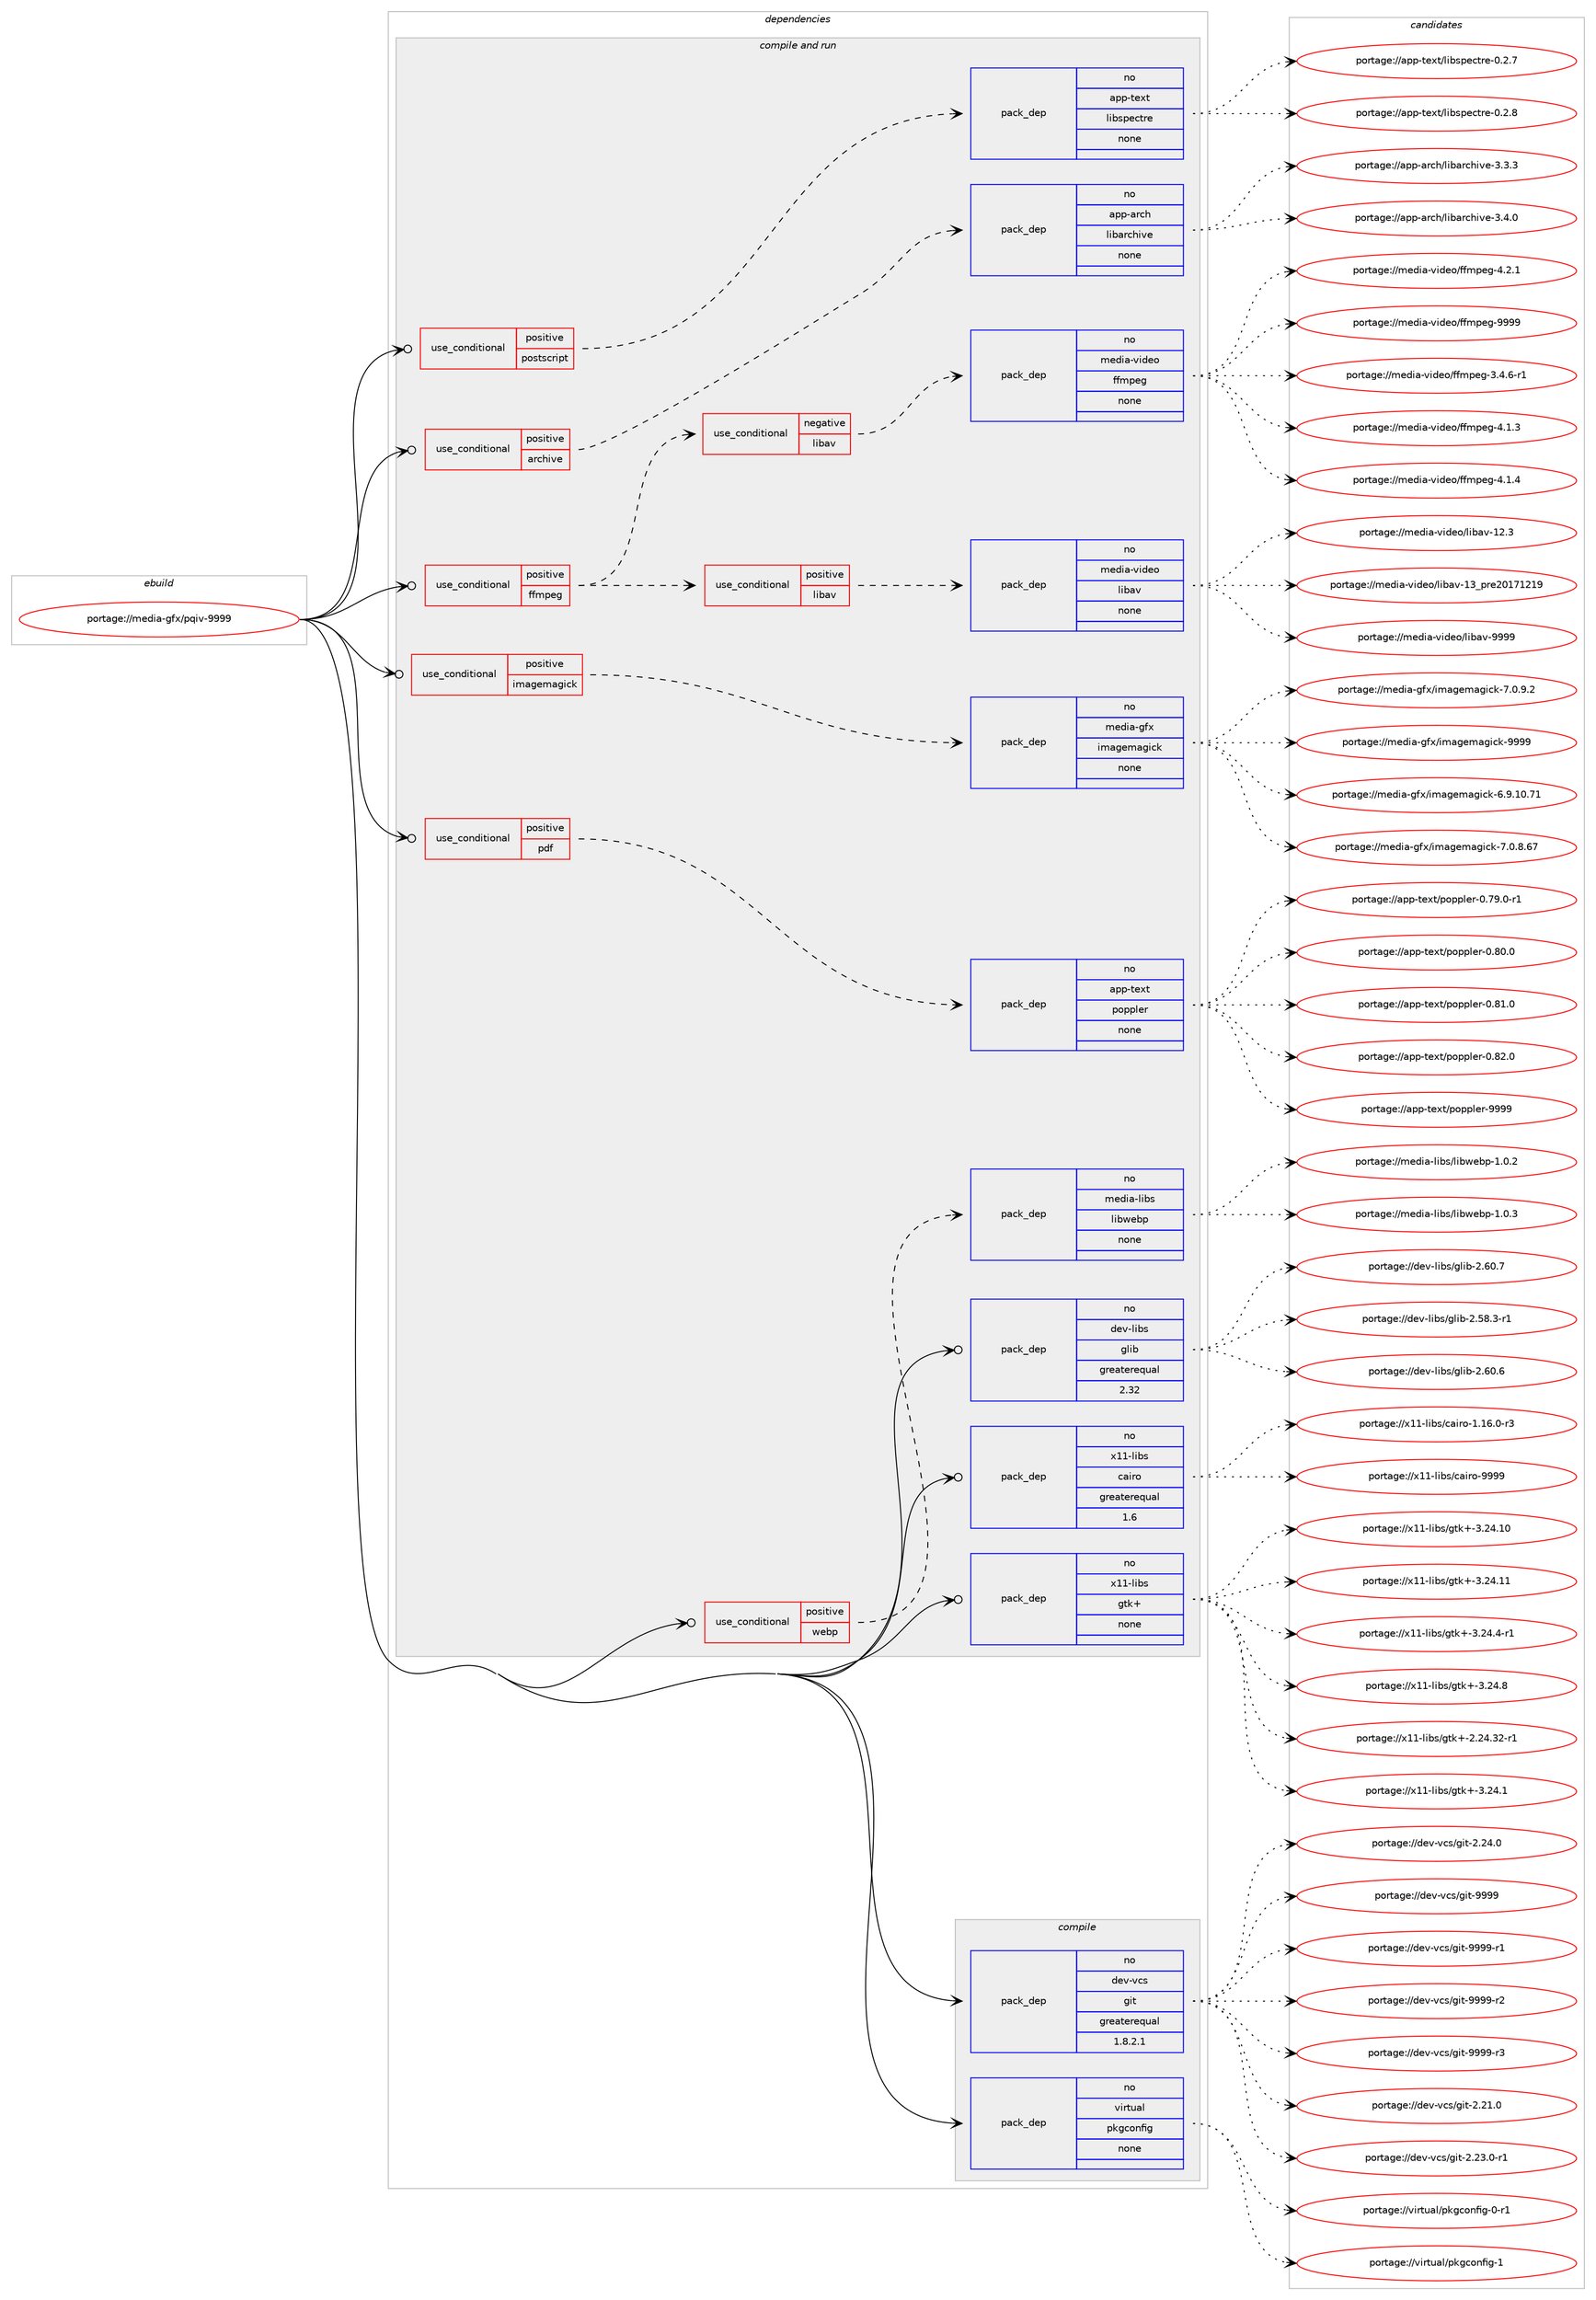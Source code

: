 digraph prolog {

# *************
# Graph options
# *************

newrank=true;
concentrate=true;
compound=true;
graph [rankdir=LR,fontname=Helvetica,fontsize=10,ranksep=1.5];#, ranksep=2.5, nodesep=0.2];
edge  [arrowhead=vee];
node  [fontname=Helvetica,fontsize=10];

# **********
# The ebuild
# **********

subgraph cluster_leftcol {
color=gray;
rank=same;
label=<<i>ebuild</i>>;
id [label="portage://media-gfx/pqiv-9999", color=red, width=4, href="../media-gfx/pqiv-9999.svg"];
}

# ****************
# The dependencies
# ****************

subgraph cluster_midcol {
color=gray;
label=<<i>dependencies</i>>;
subgraph cluster_compile {
fillcolor="#eeeeee";
style=filled;
label=<<i>compile</i>>;
subgraph pack231995 {
dependency316005 [label=<<TABLE BORDER="0" CELLBORDER="1" CELLSPACING="0" CELLPADDING="4" WIDTH="220"><TR><TD ROWSPAN="6" CELLPADDING="30">pack_dep</TD></TR><TR><TD WIDTH="110">no</TD></TR><TR><TD>dev-vcs</TD></TR><TR><TD>git</TD></TR><TR><TD>greaterequal</TD></TR><TR><TD>1.8.2.1</TD></TR></TABLE>>, shape=none, color=blue];
}
id:e -> dependency316005:w [weight=20,style="solid",arrowhead="vee"];
subgraph pack231996 {
dependency316006 [label=<<TABLE BORDER="0" CELLBORDER="1" CELLSPACING="0" CELLPADDING="4" WIDTH="220"><TR><TD ROWSPAN="6" CELLPADDING="30">pack_dep</TD></TR><TR><TD WIDTH="110">no</TD></TR><TR><TD>virtual</TD></TR><TR><TD>pkgconfig</TD></TR><TR><TD>none</TD></TR><TR><TD></TD></TR></TABLE>>, shape=none, color=blue];
}
id:e -> dependency316006:w [weight=20,style="solid",arrowhead="vee"];
}
subgraph cluster_compileandrun {
fillcolor="#eeeeee";
style=filled;
label=<<i>compile and run</i>>;
subgraph cond78921 {
dependency316007 [label=<<TABLE BORDER="0" CELLBORDER="1" CELLSPACING="0" CELLPADDING="4"><TR><TD ROWSPAN="3" CELLPADDING="10">use_conditional</TD></TR><TR><TD>positive</TD></TR><TR><TD>archive</TD></TR></TABLE>>, shape=none, color=red];
subgraph pack231997 {
dependency316008 [label=<<TABLE BORDER="0" CELLBORDER="1" CELLSPACING="0" CELLPADDING="4" WIDTH="220"><TR><TD ROWSPAN="6" CELLPADDING="30">pack_dep</TD></TR><TR><TD WIDTH="110">no</TD></TR><TR><TD>app-arch</TD></TR><TR><TD>libarchive</TD></TR><TR><TD>none</TD></TR><TR><TD></TD></TR></TABLE>>, shape=none, color=blue];
}
dependency316007:e -> dependency316008:w [weight=20,style="dashed",arrowhead="vee"];
}
id:e -> dependency316007:w [weight=20,style="solid",arrowhead="odotvee"];
subgraph cond78922 {
dependency316009 [label=<<TABLE BORDER="0" CELLBORDER="1" CELLSPACING="0" CELLPADDING="4"><TR><TD ROWSPAN="3" CELLPADDING="10">use_conditional</TD></TR><TR><TD>positive</TD></TR><TR><TD>ffmpeg</TD></TR></TABLE>>, shape=none, color=red];
subgraph cond78923 {
dependency316010 [label=<<TABLE BORDER="0" CELLBORDER="1" CELLSPACING="0" CELLPADDING="4"><TR><TD ROWSPAN="3" CELLPADDING="10">use_conditional</TD></TR><TR><TD>negative</TD></TR><TR><TD>libav</TD></TR></TABLE>>, shape=none, color=red];
subgraph pack231998 {
dependency316011 [label=<<TABLE BORDER="0" CELLBORDER="1" CELLSPACING="0" CELLPADDING="4" WIDTH="220"><TR><TD ROWSPAN="6" CELLPADDING="30">pack_dep</TD></TR><TR><TD WIDTH="110">no</TD></TR><TR><TD>media-video</TD></TR><TR><TD>ffmpeg</TD></TR><TR><TD>none</TD></TR><TR><TD></TD></TR></TABLE>>, shape=none, color=blue];
}
dependency316010:e -> dependency316011:w [weight=20,style="dashed",arrowhead="vee"];
}
dependency316009:e -> dependency316010:w [weight=20,style="dashed",arrowhead="vee"];
subgraph cond78924 {
dependency316012 [label=<<TABLE BORDER="0" CELLBORDER="1" CELLSPACING="0" CELLPADDING="4"><TR><TD ROWSPAN="3" CELLPADDING="10">use_conditional</TD></TR><TR><TD>positive</TD></TR><TR><TD>libav</TD></TR></TABLE>>, shape=none, color=red];
subgraph pack231999 {
dependency316013 [label=<<TABLE BORDER="0" CELLBORDER="1" CELLSPACING="0" CELLPADDING="4" WIDTH="220"><TR><TD ROWSPAN="6" CELLPADDING="30">pack_dep</TD></TR><TR><TD WIDTH="110">no</TD></TR><TR><TD>media-video</TD></TR><TR><TD>libav</TD></TR><TR><TD>none</TD></TR><TR><TD></TD></TR></TABLE>>, shape=none, color=blue];
}
dependency316012:e -> dependency316013:w [weight=20,style="dashed",arrowhead="vee"];
}
dependency316009:e -> dependency316012:w [weight=20,style="dashed",arrowhead="vee"];
}
id:e -> dependency316009:w [weight=20,style="solid",arrowhead="odotvee"];
subgraph cond78925 {
dependency316014 [label=<<TABLE BORDER="0" CELLBORDER="1" CELLSPACING="0" CELLPADDING="4"><TR><TD ROWSPAN="3" CELLPADDING="10">use_conditional</TD></TR><TR><TD>positive</TD></TR><TR><TD>imagemagick</TD></TR></TABLE>>, shape=none, color=red];
subgraph pack232000 {
dependency316015 [label=<<TABLE BORDER="0" CELLBORDER="1" CELLSPACING="0" CELLPADDING="4" WIDTH="220"><TR><TD ROWSPAN="6" CELLPADDING="30">pack_dep</TD></TR><TR><TD WIDTH="110">no</TD></TR><TR><TD>media-gfx</TD></TR><TR><TD>imagemagick</TD></TR><TR><TD>none</TD></TR><TR><TD></TD></TR></TABLE>>, shape=none, color=blue];
}
dependency316014:e -> dependency316015:w [weight=20,style="dashed",arrowhead="vee"];
}
id:e -> dependency316014:w [weight=20,style="solid",arrowhead="odotvee"];
subgraph cond78926 {
dependency316016 [label=<<TABLE BORDER="0" CELLBORDER="1" CELLSPACING="0" CELLPADDING="4"><TR><TD ROWSPAN="3" CELLPADDING="10">use_conditional</TD></TR><TR><TD>positive</TD></TR><TR><TD>pdf</TD></TR></TABLE>>, shape=none, color=red];
subgraph pack232001 {
dependency316017 [label=<<TABLE BORDER="0" CELLBORDER="1" CELLSPACING="0" CELLPADDING="4" WIDTH="220"><TR><TD ROWSPAN="6" CELLPADDING="30">pack_dep</TD></TR><TR><TD WIDTH="110">no</TD></TR><TR><TD>app-text</TD></TR><TR><TD>poppler</TD></TR><TR><TD>none</TD></TR><TR><TD></TD></TR></TABLE>>, shape=none, color=blue];
}
dependency316016:e -> dependency316017:w [weight=20,style="dashed",arrowhead="vee"];
}
id:e -> dependency316016:w [weight=20,style="solid",arrowhead="odotvee"];
subgraph cond78927 {
dependency316018 [label=<<TABLE BORDER="0" CELLBORDER="1" CELLSPACING="0" CELLPADDING="4"><TR><TD ROWSPAN="3" CELLPADDING="10">use_conditional</TD></TR><TR><TD>positive</TD></TR><TR><TD>postscript</TD></TR></TABLE>>, shape=none, color=red];
subgraph pack232002 {
dependency316019 [label=<<TABLE BORDER="0" CELLBORDER="1" CELLSPACING="0" CELLPADDING="4" WIDTH="220"><TR><TD ROWSPAN="6" CELLPADDING="30">pack_dep</TD></TR><TR><TD WIDTH="110">no</TD></TR><TR><TD>app-text</TD></TR><TR><TD>libspectre</TD></TR><TR><TD>none</TD></TR><TR><TD></TD></TR></TABLE>>, shape=none, color=blue];
}
dependency316018:e -> dependency316019:w [weight=20,style="dashed",arrowhead="vee"];
}
id:e -> dependency316018:w [weight=20,style="solid",arrowhead="odotvee"];
subgraph cond78928 {
dependency316020 [label=<<TABLE BORDER="0" CELLBORDER="1" CELLSPACING="0" CELLPADDING="4"><TR><TD ROWSPAN="3" CELLPADDING="10">use_conditional</TD></TR><TR><TD>positive</TD></TR><TR><TD>webp</TD></TR></TABLE>>, shape=none, color=red];
subgraph pack232003 {
dependency316021 [label=<<TABLE BORDER="0" CELLBORDER="1" CELLSPACING="0" CELLPADDING="4" WIDTH="220"><TR><TD ROWSPAN="6" CELLPADDING="30">pack_dep</TD></TR><TR><TD WIDTH="110">no</TD></TR><TR><TD>media-libs</TD></TR><TR><TD>libwebp</TD></TR><TR><TD>none</TD></TR><TR><TD></TD></TR></TABLE>>, shape=none, color=blue];
}
dependency316020:e -> dependency316021:w [weight=20,style="dashed",arrowhead="vee"];
}
id:e -> dependency316020:w [weight=20,style="solid",arrowhead="odotvee"];
subgraph pack232004 {
dependency316022 [label=<<TABLE BORDER="0" CELLBORDER="1" CELLSPACING="0" CELLPADDING="4" WIDTH="220"><TR><TD ROWSPAN="6" CELLPADDING="30">pack_dep</TD></TR><TR><TD WIDTH="110">no</TD></TR><TR><TD>dev-libs</TD></TR><TR><TD>glib</TD></TR><TR><TD>greaterequal</TD></TR><TR><TD>2.32</TD></TR></TABLE>>, shape=none, color=blue];
}
id:e -> dependency316022:w [weight=20,style="solid",arrowhead="odotvee"];
subgraph pack232005 {
dependency316023 [label=<<TABLE BORDER="0" CELLBORDER="1" CELLSPACING="0" CELLPADDING="4" WIDTH="220"><TR><TD ROWSPAN="6" CELLPADDING="30">pack_dep</TD></TR><TR><TD WIDTH="110">no</TD></TR><TR><TD>x11-libs</TD></TR><TR><TD>cairo</TD></TR><TR><TD>greaterequal</TD></TR><TR><TD>1.6</TD></TR></TABLE>>, shape=none, color=blue];
}
id:e -> dependency316023:w [weight=20,style="solid",arrowhead="odotvee"];
subgraph pack232006 {
dependency316024 [label=<<TABLE BORDER="0" CELLBORDER="1" CELLSPACING="0" CELLPADDING="4" WIDTH="220"><TR><TD ROWSPAN="6" CELLPADDING="30">pack_dep</TD></TR><TR><TD WIDTH="110">no</TD></TR><TR><TD>x11-libs</TD></TR><TR><TD>gtk+</TD></TR><TR><TD>none</TD></TR><TR><TD></TD></TR></TABLE>>, shape=none, color=blue];
}
id:e -> dependency316024:w [weight=20,style="solid",arrowhead="odotvee"];
}
subgraph cluster_run {
fillcolor="#eeeeee";
style=filled;
label=<<i>run</i>>;
}
}

# **************
# The candidates
# **************

subgraph cluster_choices {
rank=same;
color=gray;
label=<<i>candidates</i>>;

subgraph choice231995 {
color=black;
nodesep=1;
choiceportage10010111845118991154710310511645504650494648 [label="portage://dev-vcs/git-2.21.0", color=red, width=4,href="../dev-vcs/git-2.21.0.svg"];
choiceportage100101118451189911547103105116455046505146484511449 [label="portage://dev-vcs/git-2.23.0-r1", color=red, width=4,href="../dev-vcs/git-2.23.0-r1.svg"];
choiceportage10010111845118991154710310511645504650524648 [label="portage://dev-vcs/git-2.24.0", color=red, width=4,href="../dev-vcs/git-2.24.0.svg"];
choiceportage1001011184511899115471031051164557575757 [label="portage://dev-vcs/git-9999", color=red, width=4,href="../dev-vcs/git-9999.svg"];
choiceportage10010111845118991154710310511645575757574511449 [label="portage://dev-vcs/git-9999-r1", color=red, width=4,href="../dev-vcs/git-9999-r1.svg"];
choiceportage10010111845118991154710310511645575757574511450 [label="portage://dev-vcs/git-9999-r2", color=red, width=4,href="../dev-vcs/git-9999-r2.svg"];
choiceportage10010111845118991154710310511645575757574511451 [label="portage://dev-vcs/git-9999-r3", color=red, width=4,href="../dev-vcs/git-9999-r3.svg"];
dependency316005:e -> choiceportage10010111845118991154710310511645504650494648:w [style=dotted,weight="100"];
dependency316005:e -> choiceportage100101118451189911547103105116455046505146484511449:w [style=dotted,weight="100"];
dependency316005:e -> choiceportage10010111845118991154710310511645504650524648:w [style=dotted,weight="100"];
dependency316005:e -> choiceportage1001011184511899115471031051164557575757:w [style=dotted,weight="100"];
dependency316005:e -> choiceportage10010111845118991154710310511645575757574511449:w [style=dotted,weight="100"];
dependency316005:e -> choiceportage10010111845118991154710310511645575757574511450:w [style=dotted,weight="100"];
dependency316005:e -> choiceportage10010111845118991154710310511645575757574511451:w [style=dotted,weight="100"];
}
subgraph choice231996 {
color=black;
nodesep=1;
choiceportage11810511411611797108471121071039911111010210510345484511449 [label="portage://virtual/pkgconfig-0-r1", color=red, width=4,href="../virtual/pkgconfig-0-r1.svg"];
choiceportage1181051141161179710847112107103991111101021051034549 [label="portage://virtual/pkgconfig-1", color=red, width=4,href="../virtual/pkgconfig-1.svg"];
dependency316006:e -> choiceportage11810511411611797108471121071039911111010210510345484511449:w [style=dotted,weight="100"];
dependency316006:e -> choiceportage1181051141161179710847112107103991111101021051034549:w [style=dotted,weight="100"];
}
subgraph choice231997 {
color=black;
nodesep=1;
choiceportage9711211245971149910447108105989711499104105118101455146514651 [label="portage://app-arch/libarchive-3.3.3", color=red, width=4,href="../app-arch/libarchive-3.3.3.svg"];
choiceportage9711211245971149910447108105989711499104105118101455146524648 [label="portage://app-arch/libarchive-3.4.0", color=red, width=4,href="../app-arch/libarchive-3.4.0.svg"];
dependency316008:e -> choiceportage9711211245971149910447108105989711499104105118101455146514651:w [style=dotted,weight="100"];
dependency316008:e -> choiceportage9711211245971149910447108105989711499104105118101455146524648:w [style=dotted,weight="100"];
}
subgraph choice231998 {
color=black;
nodesep=1;
choiceportage1091011001059745118105100101111471021021091121011034551465246544511449 [label="portage://media-video/ffmpeg-3.4.6-r1", color=red, width=4,href="../media-video/ffmpeg-3.4.6-r1.svg"];
choiceportage109101100105974511810510010111147102102109112101103455246494651 [label="portage://media-video/ffmpeg-4.1.3", color=red, width=4,href="../media-video/ffmpeg-4.1.3.svg"];
choiceportage109101100105974511810510010111147102102109112101103455246494652 [label="portage://media-video/ffmpeg-4.1.4", color=red, width=4,href="../media-video/ffmpeg-4.1.4.svg"];
choiceportage109101100105974511810510010111147102102109112101103455246504649 [label="portage://media-video/ffmpeg-4.2.1", color=red, width=4,href="../media-video/ffmpeg-4.2.1.svg"];
choiceportage1091011001059745118105100101111471021021091121011034557575757 [label="portage://media-video/ffmpeg-9999", color=red, width=4,href="../media-video/ffmpeg-9999.svg"];
dependency316011:e -> choiceportage1091011001059745118105100101111471021021091121011034551465246544511449:w [style=dotted,weight="100"];
dependency316011:e -> choiceportage109101100105974511810510010111147102102109112101103455246494651:w [style=dotted,weight="100"];
dependency316011:e -> choiceportage109101100105974511810510010111147102102109112101103455246494652:w [style=dotted,weight="100"];
dependency316011:e -> choiceportage109101100105974511810510010111147102102109112101103455246504649:w [style=dotted,weight="100"];
dependency316011:e -> choiceportage1091011001059745118105100101111471021021091121011034557575757:w [style=dotted,weight="100"];
}
subgraph choice231999 {
color=black;
nodesep=1;
choiceportage10910110010597451181051001011114710810598971184549504651 [label="portage://media-video/libav-12.3", color=red, width=4,href="../media-video/libav-12.3.svg"];
choiceportage1091011001059745118105100101111471081059897118454951951121141015048495549504957 [label="portage://media-video/libav-13_pre20171219", color=red, width=4,href="../media-video/libav-13_pre20171219.svg"];
choiceportage10910110010597451181051001011114710810598971184557575757 [label="portage://media-video/libav-9999", color=red, width=4,href="../media-video/libav-9999.svg"];
dependency316013:e -> choiceportage10910110010597451181051001011114710810598971184549504651:w [style=dotted,weight="100"];
dependency316013:e -> choiceportage1091011001059745118105100101111471081059897118454951951121141015048495549504957:w [style=dotted,weight="100"];
dependency316013:e -> choiceportage10910110010597451181051001011114710810598971184557575757:w [style=dotted,weight="100"];
}
subgraph choice232000 {
color=black;
nodesep=1;
choiceportage10910110010597451031021204710510997103101109971031059910745544657464948465549 [label="portage://media-gfx/imagemagick-6.9.10.71", color=red, width=4,href="../media-gfx/imagemagick-6.9.10.71.svg"];
choiceportage109101100105974510310212047105109971031011099710310599107455546484656465455 [label="portage://media-gfx/imagemagick-7.0.8.67", color=red, width=4,href="../media-gfx/imagemagick-7.0.8.67.svg"];
choiceportage1091011001059745103102120471051099710310110997103105991074555464846574650 [label="portage://media-gfx/imagemagick-7.0.9.2", color=red, width=4,href="../media-gfx/imagemagick-7.0.9.2.svg"];
choiceportage1091011001059745103102120471051099710310110997103105991074557575757 [label="portage://media-gfx/imagemagick-9999", color=red, width=4,href="../media-gfx/imagemagick-9999.svg"];
dependency316015:e -> choiceportage10910110010597451031021204710510997103101109971031059910745544657464948465549:w [style=dotted,weight="100"];
dependency316015:e -> choiceportage109101100105974510310212047105109971031011099710310599107455546484656465455:w [style=dotted,weight="100"];
dependency316015:e -> choiceportage1091011001059745103102120471051099710310110997103105991074555464846574650:w [style=dotted,weight="100"];
dependency316015:e -> choiceportage1091011001059745103102120471051099710310110997103105991074557575757:w [style=dotted,weight="100"];
}
subgraph choice232001 {
color=black;
nodesep=1;
choiceportage971121124511610112011647112111112112108101114454846555746484511449 [label="portage://app-text/poppler-0.79.0-r1", color=red, width=4,href="../app-text/poppler-0.79.0-r1.svg"];
choiceportage97112112451161011201164711211111211210810111445484656484648 [label="portage://app-text/poppler-0.80.0", color=red, width=4,href="../app-text/poppler-0.80.0.svg"];
choiceportage97112112451161011201164711211111211210810111445484656494648 [label="portage://app-text/poppler-0.81.0", color=red, width=4,href="../app-text/poppler-0.81.0.svg"];
choiceportage97112112451161011201164711211111211210810111445484656504648 [label="portage://app-text/poppler-0.82.0", color=red, width=4,href="../app-text/poppler-0.82.0.svg"];
choiceportage9711211245116101120116471121111121121081011144557575757 [label="portage://app-text/poppler-9999", color=red, width=4,href="../app-text/poppler-9999.svg"];
dependency316017:e -> choiceportage971121124511610112011647112111112112108101114454846555746484511449:w [style=dotted,weight="100"];
dependency316017:e -> choiceportage97112112451161011201164711211111211210810111445484656484648:w [style=dotted,weight="100"];
dependency316017:e -> choiceportage97112112451161011201164711211111211210810111445484656494648:w [style=dotted,weight="100"];
dependency316017:e -> choiceportage97112112451161011201164711211111211210810111445484656504648:w [style=dotted,weight="100"];
dependency316017:e -> choiceportage9711211245116101120116471121111121121081011144557575757:w [style=dotted,weight="100"];
}
subgraph choice232002 {
color=black;
nodesep=1;
choiceportage9711211245116101120116471081059811511210199116114101454846504655 [label="portage://app-text/libspectre-0.2.7", color=red, width=4,href="../app-text/libspectre-0.2.7.svg"];
choiceportage9711211245116101120116471081059811511210199116114101454846504656 [label="portage://app-text/libspectre-0.2.8", color=red, width=4,href="../app-text/libspectre-0.2.8.svg"];
dependency316019:e -> choiceportage9711211245116101120116471081059811511210199116114101454846504655:w [style=dotted,weight="100"];
dependency316019:e -> choiceportage9711211245116101120116471081059811511210199116114101454846504656:w [style=dotted,weight="100"];
}
subgraph choice232003 {
color=black;
nodesep=1;
choiceportage109101100105974510810598115471081059811910198112454946484650 [label="portage://media-libs/libwebp-1.0.2", color=red, width=4,href="../media-libs/libwebp-1.0.2.svg"];
choiceportage109101100105974510810598115471081059811910198112454946484651 [label="portage://media-libs/libwebp-1.0.3", color=red, width=4,href="../media-libs/libwebp-1.0.3.svg"];
dependency316021:e -> choiceportage109101100105974510810598115471081059811910198112454946484650:w [style=dotted,weight="100"];
dependency316021:e -> choiceportage109101100105974510810598115471081059811910198112454946484651:w [style=dotted,weight="100"];
}
subgraph choice232004 {
color=black;
nodesep=1;
choiceportage10010111845108105981154710310810598455046535646514511449 [label="portage://dev-libs/glib-2.58.3-r1", color=red, width=4,href="../dev-libs/glib-2.58.3-r1.svg"];
choiceportage1001011184510810598115471031081059845504654484654 [label="portage://dev-libs/glib-2.60.6", color=red, width=4,href="../dev-libs/glib-2.60.6.svg"];
choiceportage1001011184510810598115471031081059845504654484655 [label="portage://dev-libs/glib-2.60.7", color=red, width=4,href="../dev-libs/glib-2.60.7.svg"];
dependency316022:e -> choiceportage10010111845108105981154710310810598455046535646514511449:w [style=dotted,weight="100"];
dependency316022:e -> choiceportage1001011184510810598115471031081059845504654484654:w [style=dotted,weight="100"];
dependency316022:e -> choiceportage1001011184510810598115471031081059845504654484655:w [style=dotted,weight="100"];
}
subgraph choice232005 {
color=black;
nodesep=1;
choiceportage12049494510810598115479997105114111454946495446484511451 [label="portage://x11-libs/cairo-1.16.0-r3", color=red, width=4,href="../x11-libs/cairo-1.16.0-r3.svg"];
choiceportage120494945108105981154799971051141114557575757 [label="portage://x11-libs/cairo-9999", color=red, width=4,href="../x11-libs/cairo-9999.svg"];
dependency316023:e -> choiceportage12049494510810598115479997105114111454946495446484511451:w [style=dotted,weight="100"];
dependency316023:e -> choiceportage120494945108105981154799971051141114557575757:w [style=dotted,weight="100"];
}
subgraph choice232006 {
color=black;
nodesep=1;
choiceportage12049494510810598115471031161074345504650524651504511449 [label="portage://x11-libs/gtk+-2.24.32-r1", color=red, width=4,href="../x11-libs/gtk+-2.24.32-r1.svg"];
choiceportage12049494510810598115471031161074345514650524649 [label="portage://x11-libs/gtk+-3.24.1", color=red, width=4,href="../x11-libs/gtk+-3.24.1.svg"];
choiceportage1204949451081059811547103116107434551465052464948 [label="portage://x11-libs/gtk+-3.24.10", color=red, width=4,href="../x11-libs/gtk+-3.24.10.svg"];
choiceportage1204949451081059811547103116107434551465052464949 [label="portage://x11-libs/gtk+-3.24.11", color=red, width=4,href="../x11-libs/gtk+-3.24.11.svg"];
choiceportage120494945108105981154710311610743455146505246524511449 [label="portage://x11-libs/gtk+-3.24.4-r1", color=red, width=4,href="../x11-libs/gtk+-3.24.4-r1.svg"];
choiceportage12049494510810598115471031161074345514650524656 [label="portage://x11-libs/gtk+-3.24.8", color=red, width=4,href="../x11-libs/gtk+-3.24.8.svg"];
dependency316024:e -> choiceportage12049494510810598115471031161074345504650524651504511449:w [style=dotted,weight="100"];
dependency316024:e -> choiceportage12049494510810598115471031161074345514650524649:w [style=dotted,weight="100"];
dependency316024:e -> choiceportage1204949451081059811547103116107434551465052464948:w [style=dotted,weight="100"];
dependency316024:e -> choiceportage1204949451081059811547103116107434551465052464949:w [style=dotted,weight="100"];
dependency316024:e -> choiceportage120494945108105981154710311610743455146505246524511449:w [style=dotted,weight="100"];
dependency316024:e -> choiceportage12049494510810598115471031161074345514650524656:w [style=dotted,weight="100"];
}
}

}
